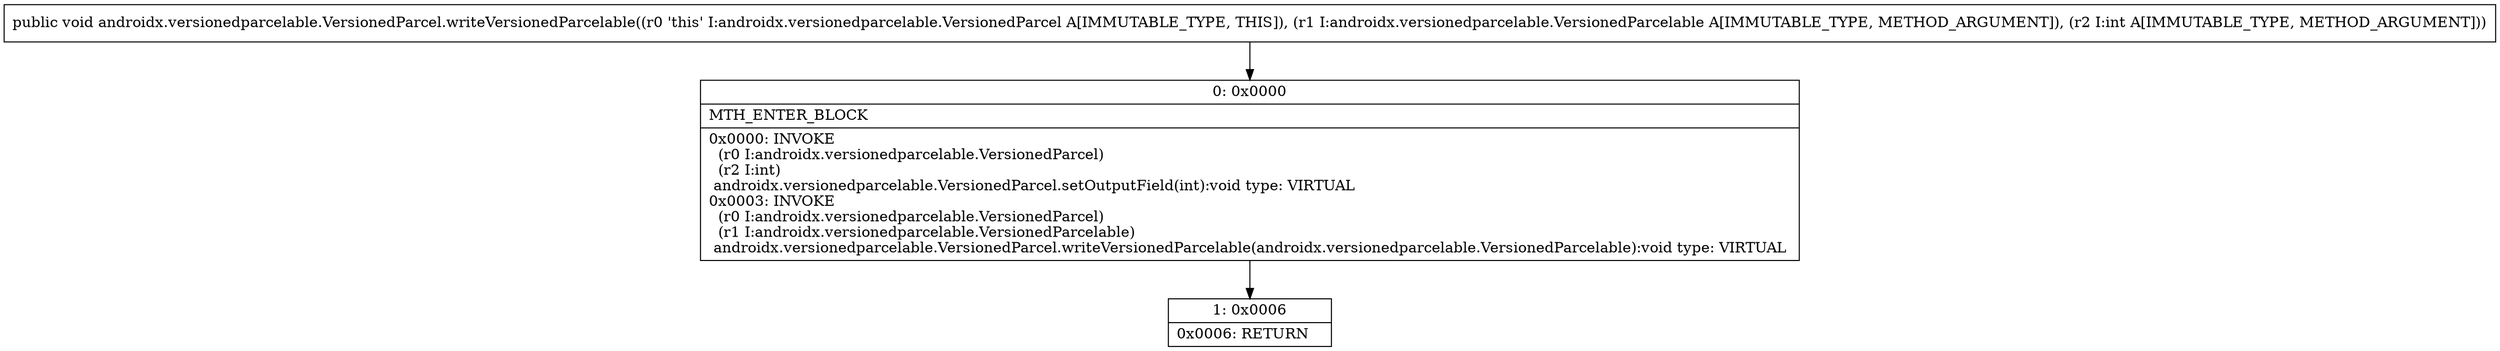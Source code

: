 digraph "CFG forandroidx.versionedparcelable.VersionedParcel.writeVersionedParcelable(Landroidx\/versionedparcelable\/VersionedParcelable;I)V" {
Node_0 [shape=record,label="{0\:\ 0x0000|MTH_ENTER_BLOCK\l|0x0000: INVOKE  \l  (r0 I:androidx.versionedparcelable.VersionedParcel)\l  (r2 I:int)\l androidx.versionedparcelable.VersionedParcel.setOutputField(int):void type: VIRTUAL \l0x0003: INVOKE  \l  (r0 I:androidx.versionedparcelable.VersionedParcel)\l  (r1 I:androidx.versionedparcelable.VersionedParcelable)\l androidx.versionedparcelable.VersionedParcel.writeVersionedParcelable(androidx.versionedparcelable.VersionedParcelable):void type: VIRTUAL \l}"];
Node_1 [shape=record,label="{1\:\ 0x0006|0x0006: RETURN   \l}"];
MethodNode[shape=record,label="{public void androidx.versionedparcelable.VersionedParcel.writeVersionedParcelable((r0 'this' I:androidx.versionedparcelable.VersionedParcel A[IMMUTABLE_TYPE, THIS]), (r1 I:androidx.versionedparcelable.VersionedParcelable A[IMMUTABLE_TYPE, METHOD_ARGUMENT]), (r2 I:int A[IMMUTABLE_TYPE, METHOD_ARGUMENT])) }"];
MethodNode -> Node_0;
Node_0 -> Node_1;
}

